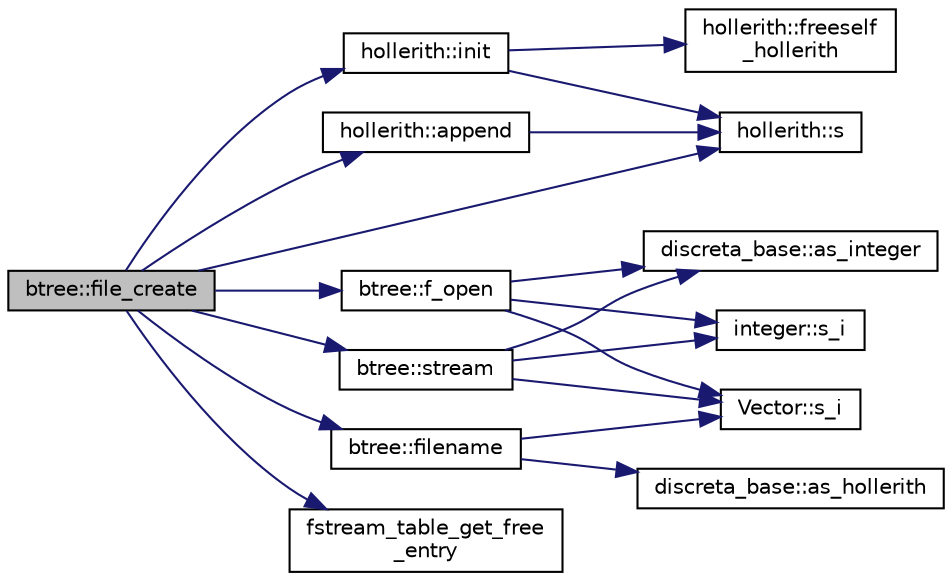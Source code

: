 digraph "btree::file_create"
{
  edge [fontname="Helvetica",fontsize="10",labelfontname="Helvetica",labelfontsize="10"];
  node [fontname="Helvetica",fontsize="10",shape=record];
  rankdir="LR";
  Node1137 [label="btree::file_create",height=0.2,width=0.4,color="black", fillcolor="grey75", style="filled", fontcolor="black"];
  Node1137 -> Node1138 [color="midnightblue",fontsize="10",style="solid",fontname="Helvetica"];
  Node1138 [label="hollerith::init",height=0.2,width=0.4,color="black", fillcolor="white", style="filled",URL="$d8/d99/classhollerith.html#af51ae7b943056db367f3c205a5a1cc4b"];
  Node1138 -> Node1139 [color="midnightblue",fontsize="10",style="solid",fontname="Helvetica"];
  Node1139 [label="hollerith::freeself\l_hollerith",height=0.2,width=0.4,color="black", fillcolor="white", style="filled",URL="$d8/d99/classhollerith.html#a240d1b30780c9e09323d0b3ad5e2d1f7"];
  Node1138 -> Node1140 [color="midnightblue",fontsize="10",style="solid",fontname="Helvetica"];
  Node1140 [label="hollerith::s",height=0.2,width=0.4,color="black", fillcolor="white", style="filled",URL="$d8/d99/classhollerith.html#af61fce2d06f211b25fe3838e4dfee77a"];
  Node1137 -> Node1141 [color="midnightblue",fontsize="10",style="solid",fontname="Helvetica"];
  Node1141 [label="hollerith::append",height=0.2,width=0.4,color="black", fillcolor="white", style="filled",URL="$d8/d99/classhollerith.html#a778dd63885a4e3a4e2fb829165c32632"];
  Node1141 -> Node1140 [color="midnightblue",fontsize="10",style="solid",fontname="Helvetica"];
  Node1137 -> Node1142 [color="midnightblue",fontsize="10",style="solid",fontname="Helvetica"];
  Node1142 [label="btree::filename",height=0.2,width=0.4,color="black", fillcolor="white", style="filled",URL="$dd/db0/classbtree.html#ac15638387eb5a165403b8f73d584fe5a"];
  Node1142 -> Node1143 [color="midnightblue",fontsize="10",style="solid",fontname="Helvetica"];
  Node1143 [label="Vector::s_i",height=0.2,width=0.4,color="black", fillcolor="white", style="filled",URL="$d5/db2/class_vector.html#a1c4fe1752523df8119f70dd550244871"];
  Node1142 -> Node1144 [color="midnightblue",fontsize="10",style="solid",fontname="Helvetica"];
  Node1144 [label="discreta_base::as_hollerith",height=0.2,width=0.4,color="black", fillcolor="white", style="filled",URL="$d7/d71/classdiscreta__base.html#a3e66f82711f314710107e2f29e589690"];
  Node1137 -> Node1140 [color="midnightblue",fontsize="10",style="solid",fontname="Helvetica"];
  Node1137 -> Node1145 [color="midnightblue",fontsize="10",style="solid",fontname="Helvetica"];
  Node1145 [label="fstream_table_get_free\l_entry",height=0.2,width=0.4,color="black", fillcolor="white", style="filled",URL="$d8/d5a/btree_8_c.html#abcbcbf20417d165bbdd434e9457d7d56"];
  Node1137 -> Node1146 [color="midnightblue",fontsize="10",style="solid",fontname="Helvetica"];
  Node1146 [label="btree::stream",height=0.2,width=0.4,color="black", fillcolor="white", style="filled",URL="$dd/db0/classbtree.html#af99e68df8c3674b7d77ed80a8bbcffac"];
  Node1146 -> Node1143 [color="midnightblue",fontsize="10",style="solid",fontname="Helvetica"];
  Node1146 -> Node1147 [color="midnightblue",fontsize="10",style="solid",fontname="Helvetica"];
  Node1147 [label="discreta_base::as_integer",height=0.2,width=0.4,color="black", fillcolor="white", style="filled",URL="$d7/d71/classdiscreta__base.html#a00d7691eaf874fd283d942692fe8dd26"];
  Node1146 -> Node1148 [color="midnightblue",fontsize="10",style="solid",fontname="Helvetica"];
  Node1148 [label="integer::s_i",height=0.2,width=0.4,color="black", fillcolor="white", style="filled",URL="$d0/de5/classinteger.html#adf28e9f94d4c844adaa950deeb80b904"];
  Node1137 -> Node1149 [color="midnightblue",fontsize="10",style="solid",fontname="Helvetica"];
  Node1149 [label="btree::f_open",height=0.2,width=0.4,color="black", fillcolor="white", style="filled",URL="$dd/db0/classbtree.html#a192d74607f02ea8e0ad631d6e6fd6704"];
  Node1149 -> Node1143 [color="midnightblue",fontsize="10",style="solid",fontname="Helvetica"];
  Node1149 -> Node1147 [color="midnightblue",fontsize="10",style="solid",fontname="Helvetica"];
  Node1149 -> Node1148 [color="midnightblue",fontsize="10",style="solid",fontname="Helvetica"];
}
